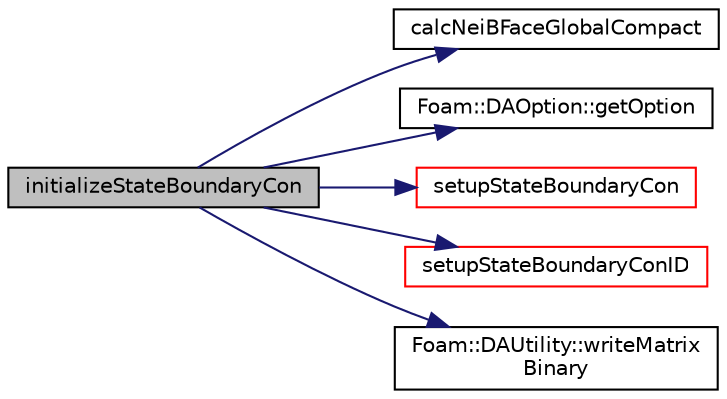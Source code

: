 digraph "initializeStateBoundaryCon"
{
  bgcolor="transparent";
  edge [fontname="Helvetica",fontsize="10",labelfontname="Helvetica",labelfontsize="10"];
  node [fontname="Helvetica",fontsize="10",shape=record];
  rankdir="LR";
  Node19 [label="initializeStateBoundaryCon",height=0.2,width=0.4,color="black", fillcolor="grey75", style="filled", fontcolor="black"];
  Node19 -> Node20 [color="midnightblue",fontsize="10",style="solid",fontname="Helvetica"];
  Node20 [label="calcNeiBFaceGlobalCompact",height=0.2,width=0.4,color="black",URL="$classFoam_1_1DAJacCon.html#ab67b54bc9b3eef1e0762001611273e09",tooltip="calculate DAJacCon::neiBFaceGlobalCompact_ "];
  Node19 -> Node21 [color="midnightblue",fontsize="10",style="solid",fontname="Helvetica"];
  Node21 [label="Foam::DAOption::getOption",height=0.2,width=0.4,color="black",URL="$classFoam_1_1DAOption.html#a4d6d2622f32c466e367526f5cc05d0fb",tooltip="get an option from subDict and key "];
  Node19 -> Node22 [color="midnightblue",fontsize="10",style="solid",fontname="Helvetica"];
  Node22 [label="setupStateBoundaryCon",height=0.2,width=0.4,color="red",URL="$classFoam_1_1DAJacCon.html#aa3634adc32833f151b9489b57320ecd4",tooltip="calculate DAJacCon::stateBoundaryCon_ "];
  Node19 -> Node31 [color="midnightblue",fontsize="10",style="solid",fontname="Helvetica"];
  Node31 [label="setupStateBoundaryConID",height=0.2,width=0.4,color="red",URL="$classFoam_1_1DAJacCon.html#a68317e286c7c8af7ff7f5a380f8aa0da",tooltip="calculate DAJacCon::stateBoundaryConID_ "];
  Node19 -> Node34 [color="midnightblue",fontsize="10",style="solid",fontname="Helvetica"];
  Node34 [label="Foam::DAUtility::writeMatrix\lBinary",height=0.2,width=0.4,color="black",URL="$classFoam_1_1DAUtility.html#a7d5db3b1724c116fd1b12443d914b4cc",tooltip="write petsc matrix in binary format "];
}
